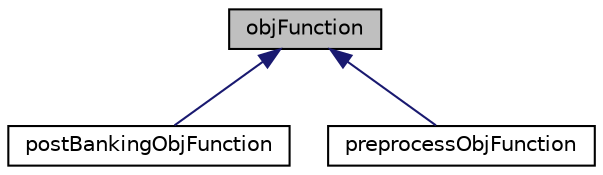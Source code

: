 digraph "objFunction"
{
 // LATEX_PDF_SIZE
  edge [fontname="Helvetica",fontsize="10",labelfontname="Helvetica",labelfontsize="10"];
  node [fontname="Helvetica",fontsize="10",shape=record];
  Node1 [label="objFunction",height=0.2,width=0.4,color="black", fillcolor="grey75", style="filled", fontcolor="black",tooltip=" "];
  Node1 -> Node2 [dir="back",color="midnightblue",fontsize="10",style="solid",fontname="Helvetica"];
  Node2 [label="postBankingObjFunction",height=0.2,width=0.4,color="black", fillcolor="white", style="filled",URL="$classpostBankingObjFunction.html",tooltip=" "];
  Node1 -> Node3 [dir="back",color="midnightblue",fontsize="10",style="solid",fontname="Helvetica"];
  Node3 [label="preprocessObjFunction",height=0.2,width=0.4,color="black", fillcolor="white", style="filled",URL="$classpreprocessObjFunction.html",tooltip=" "];
}
